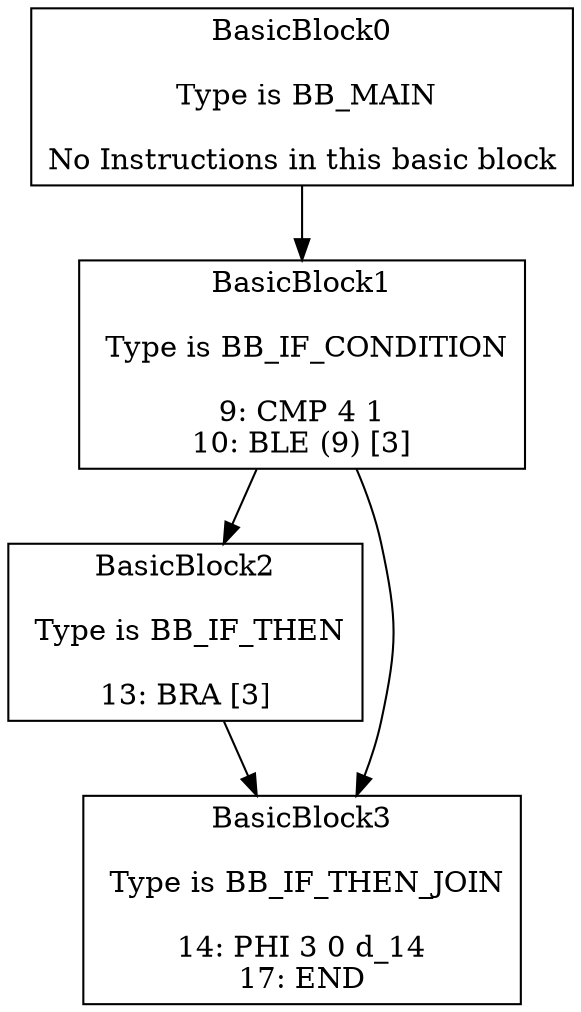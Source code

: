 digraph{
BasicBlock0 -> BasicBlock1
BasicBlock1 -> BasicBlock2
BasicBlock1 -> BasicBlock3
BasicBlock2 -> BasicBlock3
BasicBlock0[shape="box", label="BasicBlock0

 Type is BB_MAIN

No Instructions in this basic block
"]
BasicBlock1[shape="box", label="BasicBlock1

 Type is BB_IF_CONDITION

9: CMP 4 1
10: BLE (9) [3]
"]
BasicBlock2[shape="box", label="BasicBlock2

 Type is BB_IF_THEN

13: BRA [3]
"]
BasicBlock3[shape="box", label="BasicBlock3

 Type is BB_IF_THEN_JOIN

14: PHI 3 0 d_14
17: END
"]
}
